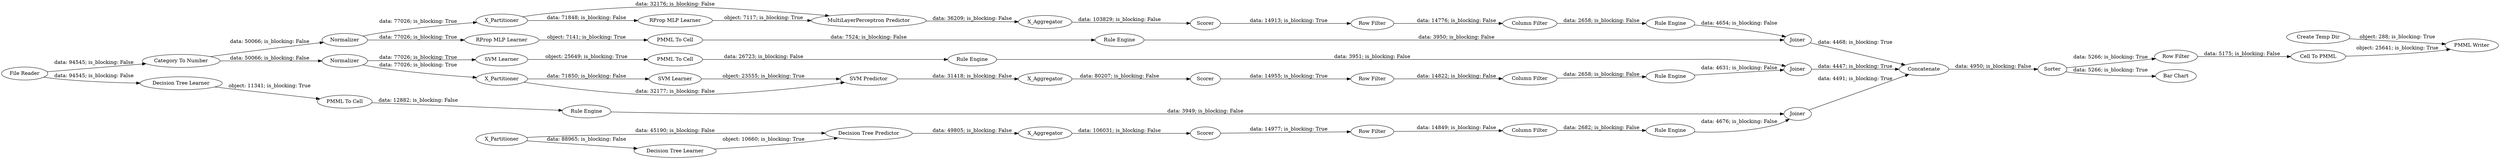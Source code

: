 digraph {
	"4821602812452937672_2" [label=X_Partitioner]
	"-5814721647333058509_53" [label="Row Filter"]
	"-5814721647333058509_55" [label="PMML Writer"]
	"4821602812452937672_33" [label="Rule Engine"]
	"3239481463641803222_35" [label="Rule Engine"]
	"3239481463641803222_18" [label=Normalizer]
	"4821602812452937672_14" [label=Joiner]
	"-5814721647333058509_60" [label=Concatenate]
	"4821602812452937672_31" [label="RProp MLP Learner"]
	"3239481463641803222_9" [label="Row Filter"]
	"1489698056028917090_2" [label=X_Partitioner]
	"1489698056028917090_10" [label="Column Filter"]
	"3239481463641803222_32" [label="SVM Predictor"]
	"4821602812452937672_9" [label="Row Filter"]
	"1489698056028917090_32" [label="Decision Tree Predictor"]
	"1489698056028917090_34" [label="Rule Engine"]
	"4821602812452937672_34" [label="Rule Engine"]
	"-5814721647333058509_59" [label="Bar Chart"]
	"3239481463641803222_33" [label="SVM Learner"]
	"1489698056028917090_31" [label="Decision Tree Learner"]
	"1489698056028917090_7" [label=X_Aggregator]
	"4821602812452937672_32" [label="MultiLayerPerceptron Predictor"]
	"4821602812452937672_7" [label=X_Aggregator]
	"-5814721647333058509_56" [label="Create Temp Dir"]
	"4821602812452937672_35" [label="RProp MLP Learner"]
	"3239481463641803222_14" [label=Joiner]
	"4821602812452937672_22" [label="PMML To Cell"]
	"-5814721647333058509_57" [label="File Reader"]
	"3239481463641803222_31" [label="SVM Learner"]
	"1489698056028917090_33" [label="Decision Tree Learner"]
	"-5814721647333058509_54" [label="Cell To PMML"]
	"3239481463641803222_7" [label=X_Aggregator]
	"3239481463641803222_34" [label="PMML To Cell"]
	"-5814721647333058509_52" [label=Sorter]
	"1489698056028917090_14" [label=Joiner]
	"4821602812452937672_20" [label=Scorer]
	"-5814721647333058509_58" [label="Category To Number"]
	"3239481463641803222_2" [label=X_Partitioner]
	"3239481463641803222_10" [label="Column Filter"]
	"3239481463641803222_36" [label="Rule Engine"]
	"1489698056028917090_26" [label=Scorer]
	"3239481463641803222_21" [label=Scorer]
	"1489698056028917090_35" [label="Rule Engine"]
	"1489698056028917090_9" [label="Row Filter"]
	"4821602812452937672_10" [label="Column Filter"]
	"4821602812452937672_18" [label=Normalizer]
	"1489698056028917090_28" [label="PMML To Cell"]
	"3239481463641803222_2" -> "3239481463641803222_31" [label="data: 71850; is_blocking: False"]
	"1489698056028917090_28" -> "1489698056028917090_34" [label="data: 12882; is_blocking: False"]
	"4821602812452937672_20" -> "4821602812452937672_9" [label="data: 14913; is_blocking: True"]
	"1489698056028917090_33" -> "1489698056028917090_28" [label="object: 11341; is_blocking: True"]
	"-5814721647333058509_56" -> "-5814721647333058509_55" [label="object: 288; is_blocking: True"]
	"3239481463641803222_21" -> "3239481463641803222_9" [label="data: 14955; is_blocking: True"]
	"-5814721647333058509_58" -> "3239481463641803222_18" [label="data: 50066; is_blocking: False"]
	"4821602812452937672_7" -> "4821602812452937672_20" [label="data: 103829; is_blocking: False"]
	"1489698056028917090_9" -> "1489698056028917090_10" [label="data: 14849; is_blocking: False"]
	"4821602812452937672_10" -> "4821602812452937672_33" [label="data: 2658; is_blocking: False"]
	"1489698056028917090_10" -> "1489698056028917090_35" [label="data: 2682; is_blocking: False"]
	"4821602812452937672_22" -> "4821602812452937672_34" [label="data: 7524; is_blocking: False"]
	"3239481463641803222_2" -> "3239481463641803222_32" [label="data: 32177; is_blocking: False"]
	"3239481463641803222_10" -> "3239481463641803222_36" [label="data: 2658; is_blocking: False"]
	"4821602812452937672_33" -> "4821602812452937672_14" [label="data: 4654; is_blocking: False"]
	"4821602812452937672_2" -> "4821602812452937672_31" [label="data: 71848; is_blocking: False"]
	"-5814721647333058509_54" -> "-5814721647333058509_55" [label="object: 25641; is_blocking: True"]
	"3239481463641803222_36" -> "3239481463641803222_14" [label="data: 4631; is_blocking: False"]
	"1489698056028917090_32" -> "1489698056028917090_7" [label="data: 49805; is_blocking: False"]
	"1489698056028917090_2" -> "1489698056028917090_32" [label="data: 45190; is_blocking: False"]
	"4821602812452937672_18" -> "4821602812452937672_35" [label="data: 77026; is_blocking: True"]
	"4821602812452937672_18" -> "4821602812452937672_2" [label="data: 77026; is_blocking: True"]
	"-5814721647333058509_52" -> "-5814721647333058509_53" [label="data: 5266; is_blocking: True"]
	"3239481463641803222_7" -> "3239481463641803222_21" [label="data: 80207; is_blocking: False"]
	"3239481463641803222_35" -> "3239481463641803222_14" [label="data: 3951; is_blocking: False"]
	"4821602812452937672_31" -> "4821602812452937672_32" [label="object: 7117; is_blocking: True"]
	"4821602812452937672_9" -> "4821602812452937672_10" [label="data: 14776; is_blocking: False"]
	"1489698056028917090_14" -> "-5814721647333058509_60" [label="data: 4491; is_blocking: True"]
	"3239481463641803222_31" -> "3239481463641803222_32" [label="object: 23555; is_blocking: True"]
	"3239481463641803222_18" -> "3239481463641803222_2" [label="data: 77026; is_blocking: True"]
	"3239481463641803222_34" -> "3239481463641803222_35" [label="data: 26723; is_blocking: False"]
	"-5814721647333058509_57" -> "1489698056028917090_33" [label="data: 94545; is_blocking: False"]
	"4821602812452937672_35" -> "4821602812452937672_22" [label="object: 7141; is_blocking: True"]
	"-5814721647333058509_60" -> "-5814721647333058509_52" [label="data: 4950; is_blocking: False"]
	"-5814721647333058509_52" -> "-5814721647333058509_59" [label="data: 5266; is_blocking: True"]
	"-5814721647333058509_57" -> "-5814721647333058509_58" [label="data: 94545; is_blocking: False"]
	"4821602812452937672_14" -> "-5814721647333058509_60" [label="data: 4468; is_blocking: True"]
	"3239481463641803222_18" -> "3239481463641803222_33" [label="data: 77026; is_blocking: True"]
	"1489698056028917090_2" -> "1489698056028917090_31" [label="data: 88965; is_blocking: False"]
	"1489698056028917090_35" -> "1489698056028917090_14" [label="data: 4676; is_blocking: False"]
	"1489698056028917090_31" -> "1489698056028917090_32" [label="object: 10660; is_blocking: True"]
	"-5814721647333058509_53" -> "-5814721647333058509_54" [label="data: 5175; is_blocking: False"]
	"4821602812452937672_34" -> "4821602812452937672_14" [label="data: 3950; is_blocking: False"]
	"3239481463641803222_33" -> "3239481463641803222_34" [label="object: 25649; is_blocking: True"]
	"4821602812452937672_2" -> "4821602812452937672_32" [label="data: 32176; is_blocking: False"]
	"3239481463641803222_9" -> "3239481463641803222_10" [label="data: 14822; is_blocking: False"]
	"-5814721647333058509_58" -> "4821602812452937672_18" [label="data: 50066; is_blocking: False"]
	"1489698056028917090_7" -> "1489698056028917090_26" [label="data: 106031; is_blocking: False"]
	"4821602812452937672_32" -> "4821602812452937672_7" [label="data: 36209; is_blocking: False"]
	"1489698056028917090_26" -> "1489698056028917090_9" [label="data: 14977; is_blocking: True"]
	"1489698056028917090_34" -> "1489698056028917090_14" [label="data: 3949; is_blocking: False"]
	"3239481463641803222_14" -> "-5814721647333058509_60" [label="data: 4447; is_blocking: True"]
	"3239481463641803222_32" -> "3239481463641803222_7" [label="data: 31418; is_blocking: False"]
	rankdir=LR
}
